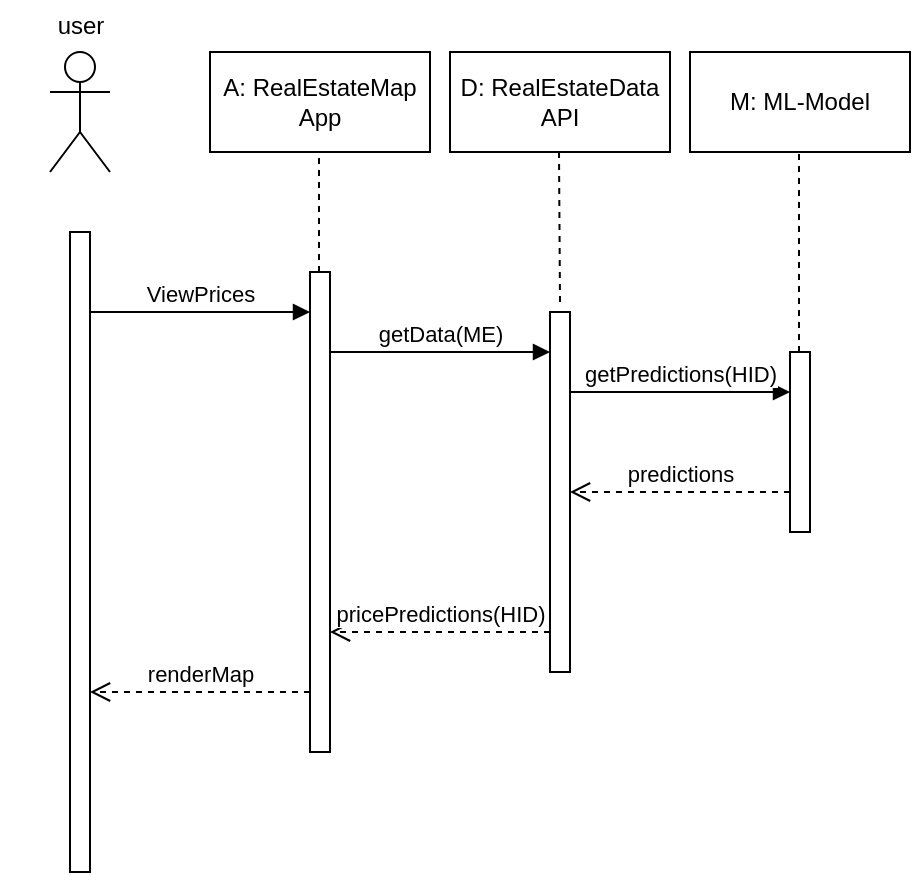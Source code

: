 <mxfile version="22.1.2" type="device">
  <diagram name="Page-1" id="HVbF3QgVp-_92f8pf7u4">
    <mxGraphModel dx="954" dy="674" grid="1" gridSize="10" guides="1" tooltips="1" connect="1" arrows="1" fold="1" page="1" pageScale="1" pageWidth="850" pageHeight="1100" math="0" shadow="0">
      <root>
        <mxCell id="0" />
        <mxCell id="1" parent="0" />
        <mxCell id="WHse5ts4Zi2dJhMAOvBU-4" value="Actor" style="shape=umlActor;verticalLabelPosition=bottom;verticalAlign=top;fontColor=none;noLabel=1;" parent="1" vertex="1">
          <mxGeometry x="223" y="140" width="30" height="60" as="geometry" />
        </mxCell>
        <mxCell id="WHse5ts4Zi2dJhMAOvBU-5" value="" style="html=1;points=[[0,0,0,0,5],[0,1,0,0,-5],[1,0,0,0,5],[1,1,0,0,-5]];perimeter=orthogonalPerimeter;outlineConnect=0;targetShapes=umlLifeline;portConstraint=eastwest;newEdgeStyle={&quot;curved&quot;:0,&quot;rounded&quot;:0};" parent="1" vertex="1">
          <mxGeometry x="233" y="230" width="10" height="320" as="geometry" />
        </mxCell>
        <mxCell id="WHse5ts4Zi2dJhMAOvBU-6" value="" style="html=1;points=[[0,0,0,0,5],[0,1,0,0,-5],[1,0,0,0,5],[1,1,0,0,-5]];perimeter=orthogonalPerimeter;outlineConnect=0;targetShapes=umlLifeline;portConstraint=eastwest;newEdgeStyle={&quot;curved&quot;:0,&quot;rounded&quot;:0};" parent="1" vertex="1">
          <mxGeometry x="353" y="250" width="10" height="240" as="geometry" />
        </mxCell>
        <mxCell id="WHse5ts4Zi2dJhMAOvBU-7" value="user" style="text;align=center;fontStyle=0;verticalAlign=middle;spacingLeft=3;spacingRight=3;strokeColor=none;rotatable=0;points=[[0,0.5],[1,0.5]];portConstraint=eastwest;html=1;" parent="1" vertex="1">
          <mxGeometry x="198" y="114" width="80" height="26" as="geometry" />
        </mxCell>
        <mxCell id="WHse5ts4Zi2dJhMAOvBU-8" value="A: RealEstateMap App" style="html=1;whiteSpace=wrap;" parent="1" vertex="1">
          <mxGeometry x="303" y="140" width="110" height="50" as="geometry" />
        </mxCell>
        <mxCell id="WHse5ts4Zi2dJhMAOvBU-9" value="" style="endArrow=none;dashed=1;html=1;rounded=0;jumpSize=6;" parent="1" source="WHse5ts4Zi2dJhMAOvBU-6" edge="1">
          <mxGeometry width="50" height="50" relative="1" as="geometry">
            <mxPoint x="357.5" y="230" as="sourcePoint" />
            <mxPoint x="357.5" y="190" as="targetPoint" />
          </mxGeometry>
        </mxCell>
        <mxCell id="WHse5ts4Zi2dJhMAOvBU-10" value="ViewPrices" style="html=1;verticalAlign=bottom;endArrow=block;curved=0;rounded=0;" parent="1" target="WHse5ts4Zi2dJhMAOvBU-6" edge="1">
          <mxGeometry width="80" relative="1" as="geometry">
            <mxPoint x="243" y="270" as="sourcePoint" />
            <mxPoint x="323" y="270" as="targetPoint" />
            <mxPoint as="offset" />
          </mxGeometry>
        </mxCell>
        <mxCell id="WHse5ts4Zi2dJhMAOvBU-11" value="" style="html=1;points=[[0,0,0,0,5],[0,1,0,0,-5],[1,0,0,0,5],[1,1,0,0,-5]];perimeter=orthogonalPerimeter;outlineConnect=0;targetShapes=umlLifeline;portConstraint=eastwest;newEdgeStyle={&quot;curved&quot;:0,&quot;rounded&quot;:0};" parent="1" vertex="1">
          <mxGeometry x="473" y="270" width="10" height="180" as="geometry" />
        </mxCell>
        <mxCell id="WHse5ts4Zi2dJhMAOvBU-12" value="D: RealEstateData API" style="html=1;whiteSpace=wrap;" parent="1" vertex="1">
          <mxGeometry x="423" y="140" width="110" height="50" as="geometry" />
        </mxCell>
        <mxCell id="WHse5ts4Zi2dJhMAOvBU-13" value="" style="endArrow=none;dashed=1;html=1;rounded=0;exitX=0.5;exitY=-0.028;exitDx=0;exitDy=0;exitPerimeter=0;" parent="1" source="WHse5ts4Zi2dJhMAOvBU-11" edge="1">
          <mxGeometry width="50" height="50" relative="1" as="geometry">
            <mxPoint x="478" y="260" as="sourcePoint" />
            <mxPoint x="477.5" y="190" as="targetPoint" />
          </mxGeometry>
        </mxCell>
        <mxCell id="WHse5ts4Zi2dJhMAOvBU-14" value="getData(ME)" style="html=1;verticalAlign=bottom;endArrow=block;curved=0;rounded=0;" parent="1" edge="1">
          <mxGeometry width="80" relative="1" as="geometry">
            <mxPoint x="363" y="290" as="sourcePoint" />
            <mxPoint x="473" y="290" as="targetPoint" />
          </mxGeometry>
        </mxCell>
        <mxCell id="WHse5ts4Zi2dJhMAOvBU-15" value="" style="html=1;points=[[0,0,0,0,5],[0,1,0,0,-5],[1,0,0,0,5],[1,1,0,0,-5]];perimeter=orthogonalPerimeter;outlineConnect=0;targetShapes=umlLifeline;portConstraint=eastwest;newEdgeStyle={&quot;curved&quot;:0,&quot;rounded&quot;:0};" parent="1" vertex="1">
          <mxGeometry x="593" y="290" width="10" height="90" as="geometry" />
        </mxCell>
        <mxCell id="WHse5ts4Zi2dJhMAOvBU-16" value="M: ML-Model" style="html=1;whiteSpace=wrap;" parent="1" vertex="1">
          <mxGeometry x="543" y="140" width="110" height="50" as="geometry" />
        </mxCell>
        <mxCell id="WHse5ts4Zi2dJhMAOvBU-17" value="" style="endArrow=none;dashed=1;html=1;rounded=0;" parent="1" source="WHse5ts4Zi2dJhMAOvBU-15" edge="1">
          <mxGeometry width="50" height="50" relative="1" as="geometry">
            <mxPoint x="597.5" y="230" as="sourcePoint" />
            <mxPoint x="597.5" y="190" as="targetPoint" />
          </mxGeometry>
        </mxCell>
        <mxCell id="WHse5ts4Zi2dJhMAOvBU-18" value="getPredictions(HID)" style="html=1;verticalAlign=bottom;endArrow=block;curved=0;rounded=0;" parent="1" edge="1">
          <mxGeometry width="80" relative="1" as="geometry">
            <mxPoint x="483" y="310" as="sourcePoint" />
            <mxPoint x="593" y="310" as="targetPoint" />
          </mxGeometry>
        </mxCell>
        <mxCell id="WHse5ts4Zi2dJhMAOvBU-19" value="predictions" style="html=1;verticalAlign=bottom;endArrow=open;dashed=1;endSize=8;curved=0;rounded=0;" parent="1" target="WHse5ts4Zi2dJhMAOvBU-11" edge="1">
          <mxGeometry relative="1" as="geometry">
            <mxPoint x="593" y="360" as="sourcePoint" />
            <mxPoint x="513" y="360" as="targetPoint" />
            <mxPoint as="offset" />
          </mxGeometry>
        </mxCell>
        <mxCell id="WHse5ts4Zi2dJhMAOvBU-20" value="pricePredictions(HID)" style="html=1;verticalAlign=bottom;endArrow=open;dashed=1;endSize=8;curved=0;rounded=0;" parent="1" edge="1">
          <mxGeometry relative="1" as="geometry">
            <mxPoint x="473" y="430" as="sourcePoint" />
            <mxPoint x="363" y="430" as="targetPoint" />
            <mxPoint as="offset" />
          </mxGeometry>
        </mxCell>
        <mxCell id="WHse5ts4Zi2dJhMAOvBU-21" value="renderMap" style="html=1;verticalAlign=bottom;endArrow=open;dashed=1;endSize=8;curved=0;rounded=0;" parent="1" edge="1">
          <mxGeometry relative="1" as="geometry">
            <mxPoint x="353" y="460" as="sourcePoint" />
            <mxPoint x="243" y="460" as="targetPoint" />
            <mxPoint as="offset" />
          </mxGeometry>
        </mxCell>
      </root>
    </mxGraphModel>
  </diagram>
</mxfile>
